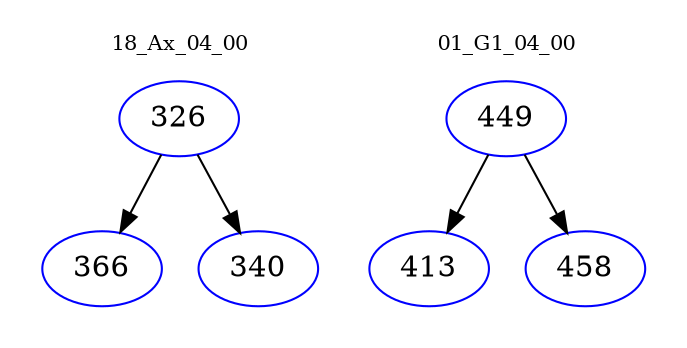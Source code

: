 digraph{
subgraph cluster_0 {
color = white
label = "18_Ax_04_00";
fontsize=10;
T0_326 [label="326", color="blue"]
T0_326 -> T0_366 [color="black"]
T0_366 [label="366", color="blue"]
T0_326 -> T0_340 [color="black"]
T0_340 [label="340", color="blue"]
}
subgraph cluster_1 {
color = white
label = "01_G1_04_00";
fontsize=10;
T1_449 [label="449", color="blue"]
T1_449 -> T1_413 [color="black"]
T1_413 [label="413", color="blue"]
T1_449 -> T1_458 [color="black"]
T1_458 [label="458", color="blue"]
}
}
